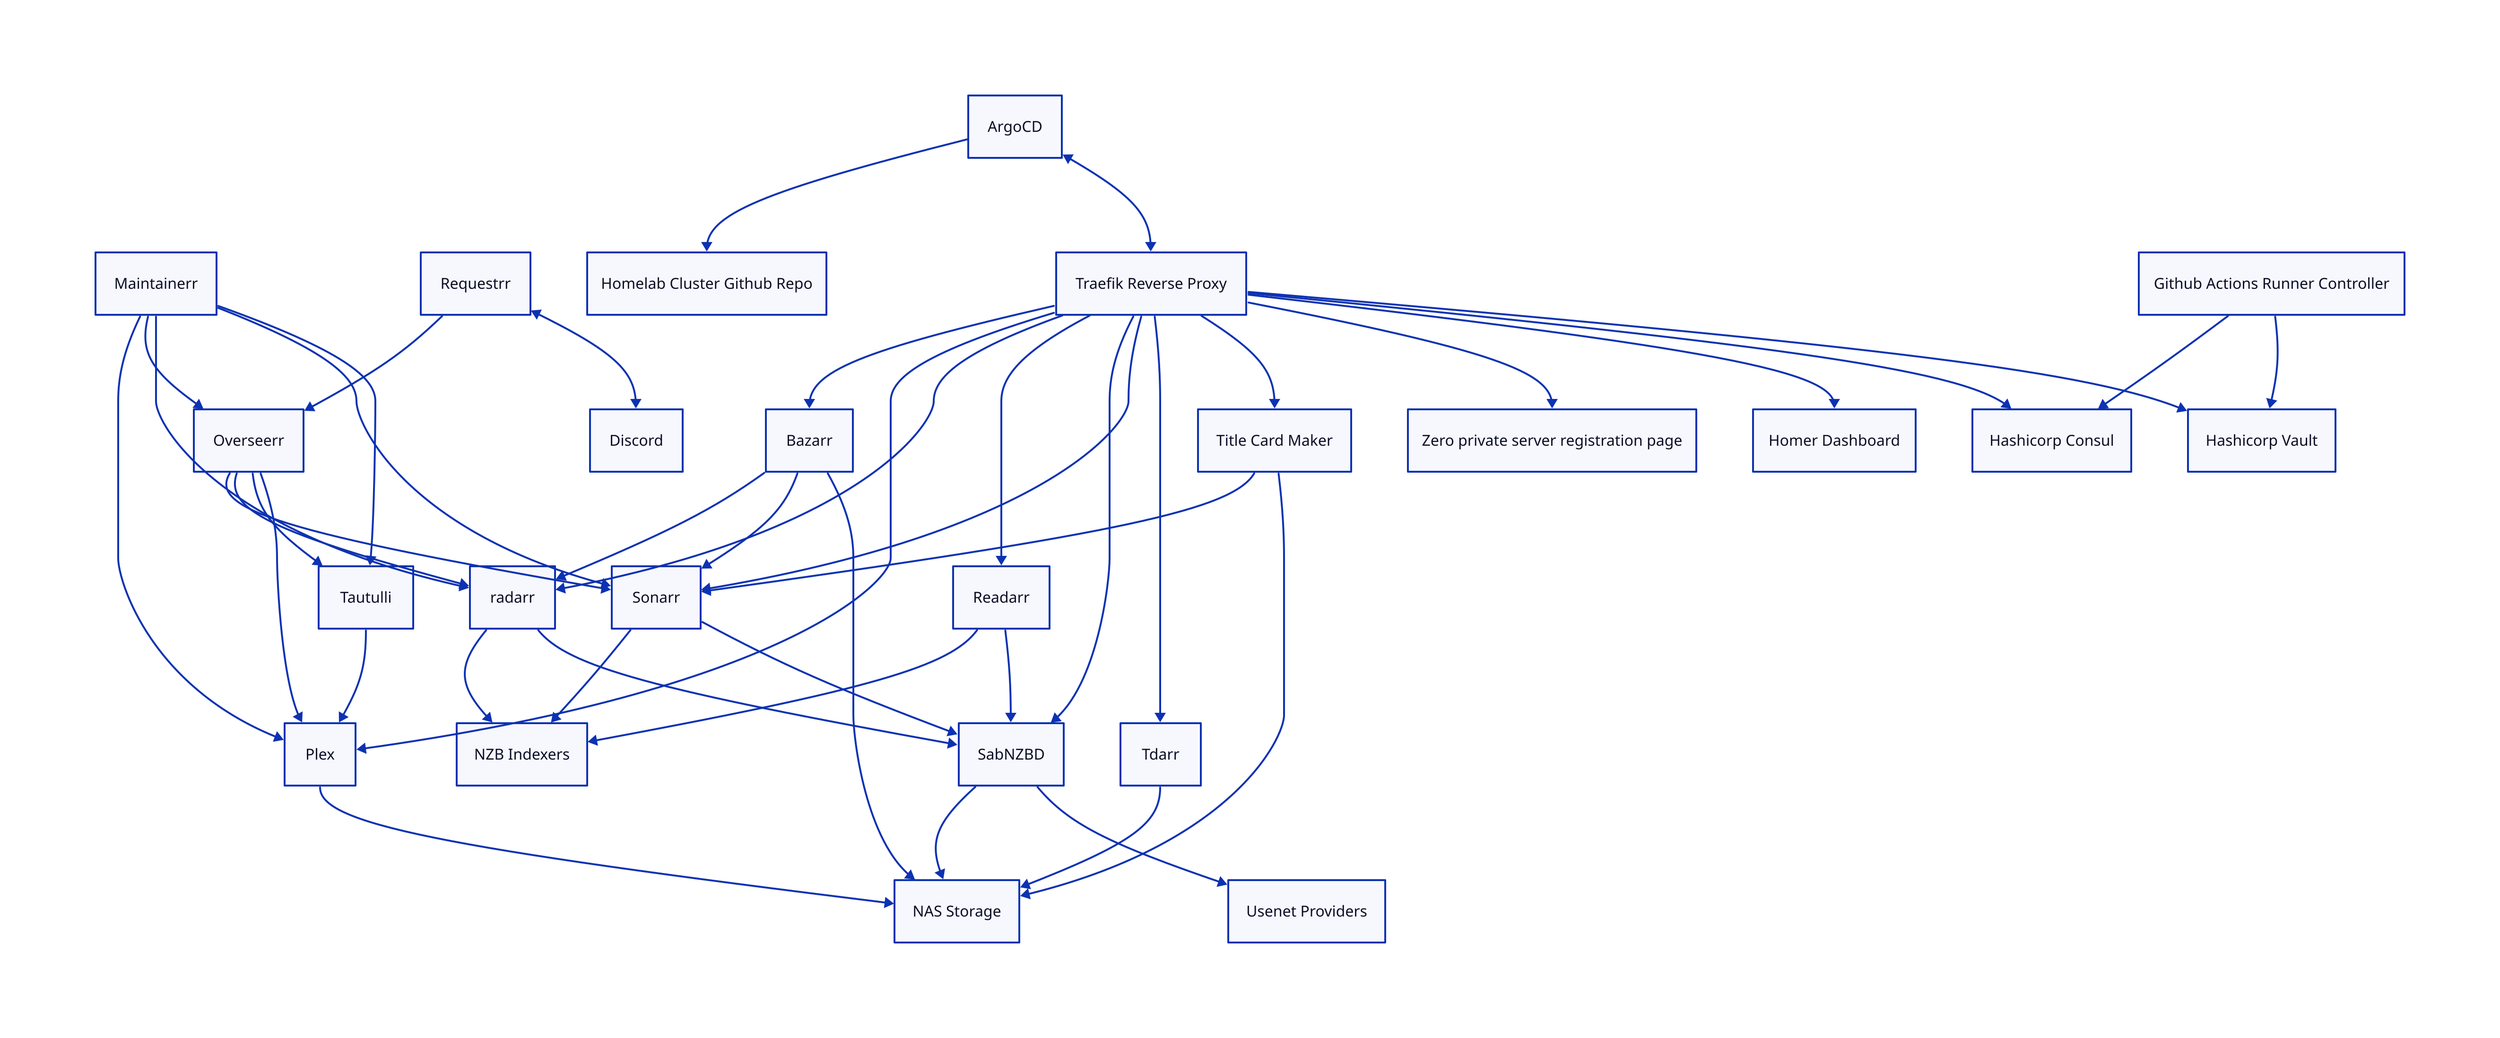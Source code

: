 tautulli: {
    label: "Tautulli"
}
plex: {
    label: "Plex"
}

tautulli -> plex

nas: {
    label: "NAS Storage"
}

plex -> nas

sonarr: {
    label: "Sonarr"
}
radarr: {
    label: "radarr"
}
readarr: {
    label: "Readarr"
}
sabnzbd: {
    label: "SabNZBD"
}
usenet_providers: {
    label: "Usenet Providers"
}
nzb_indexers: {
    label: "NZB Indexers"
}

nzb_indexers <- sonarr
nzb_indexers <- radarr
nzb_indexers <- readarr

sonarr -> sabnzbd
radarr -> sabnzbd
readarr -> sabnzbd

sabnzbd -> nas

usenet_providers <- sabnzbd

overseerr: {
    label: "Overseerr"
}

overseerr -> sonarr
overseerr -> radarr
overseerr -> tautulli
overseerr -> plex

maintainerr: {
    label: "Maintainerr"
}

maintainerr -> plex
maintainerr -> overseerr
maintainerr -> radarr
maintainerr -> sonarr
maintainerr -> tautulli

requestrr: {
    label: "Requestrr"
}
discord: {
    label: "Discord"
}

requestrr -> overseerr
requestrr <-> discord

bazarr: {
    label: "Bazarr"
}

bazarr -> radarr
bazarr -> sonarr
bazarr -> nas

titlecardmaker: {
    label: "Title Card Maker"
}

titlecardmaker -> sonarr
titlecardmaker -> nas

tdarr: {
    label: "Tdarr"
}

tdarr -> nas

homelab_cluster_github: {
    label: "Homelab Cluster Github Repo"
}
argocd: {
    label: "ArgoCD"
}

homelab_cluster_github <- argocd

traefik: {
    label: "Traefik Reverse Proxy"
}

argocd <-> traefik

traefik -> bazarr
traefik -> plex
traefik -> radarr
traefik -> readarr
traefik -> sabnzbd
traefik -> sonarr
traefik -> tdarr
traefik -> titlecardmaker

zero_register: {
    label: "Zero private server registration page"
}

traefik -> zero_register

homer: {
    label: "Homer Dashboard"
}

traefik -> homer

consul: {
    label: "Hashicorp Consul"
}
vault: {
    label: "Hashicorp Vault"
}

traefik -> consul
traefik -> vault

github_arc: {
    label: "Github Actions Runner Controller"
}

github_arc -> consul
github_arc -> vault

